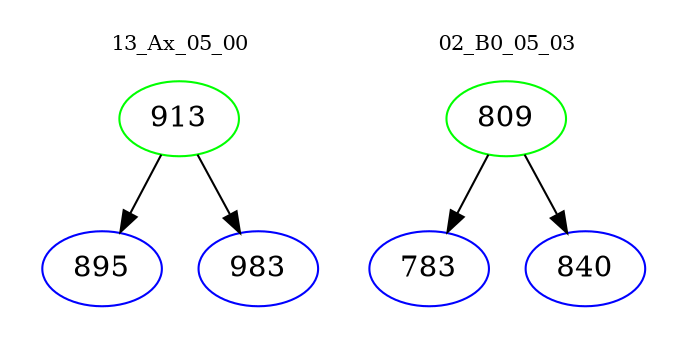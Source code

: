 digraph{
subgraph cluster_0 {
color = white
label = "13_Ax_05_00";
fontsize=10;
T0_913 [label="913", color="green"]
T0_913 -> T0_895 [color="black"]
T0_895 [label="895", color="blue"]
T0_913 -> T0_983 [color="black"]
T0_983 [label="983", color="blue"]
}
subgraph cluster_1 {
color = white
label = "02_B0_05_03";
fontsize=10;
T1_809 [label="809", color="green"]
T1_809 -> T1_783 [color="black"]
T1_783 [label="783", color="blue"]
T1_809 -> T1_840 [color="black"]
T1_840 [label="840", color="blue"]
}
}
